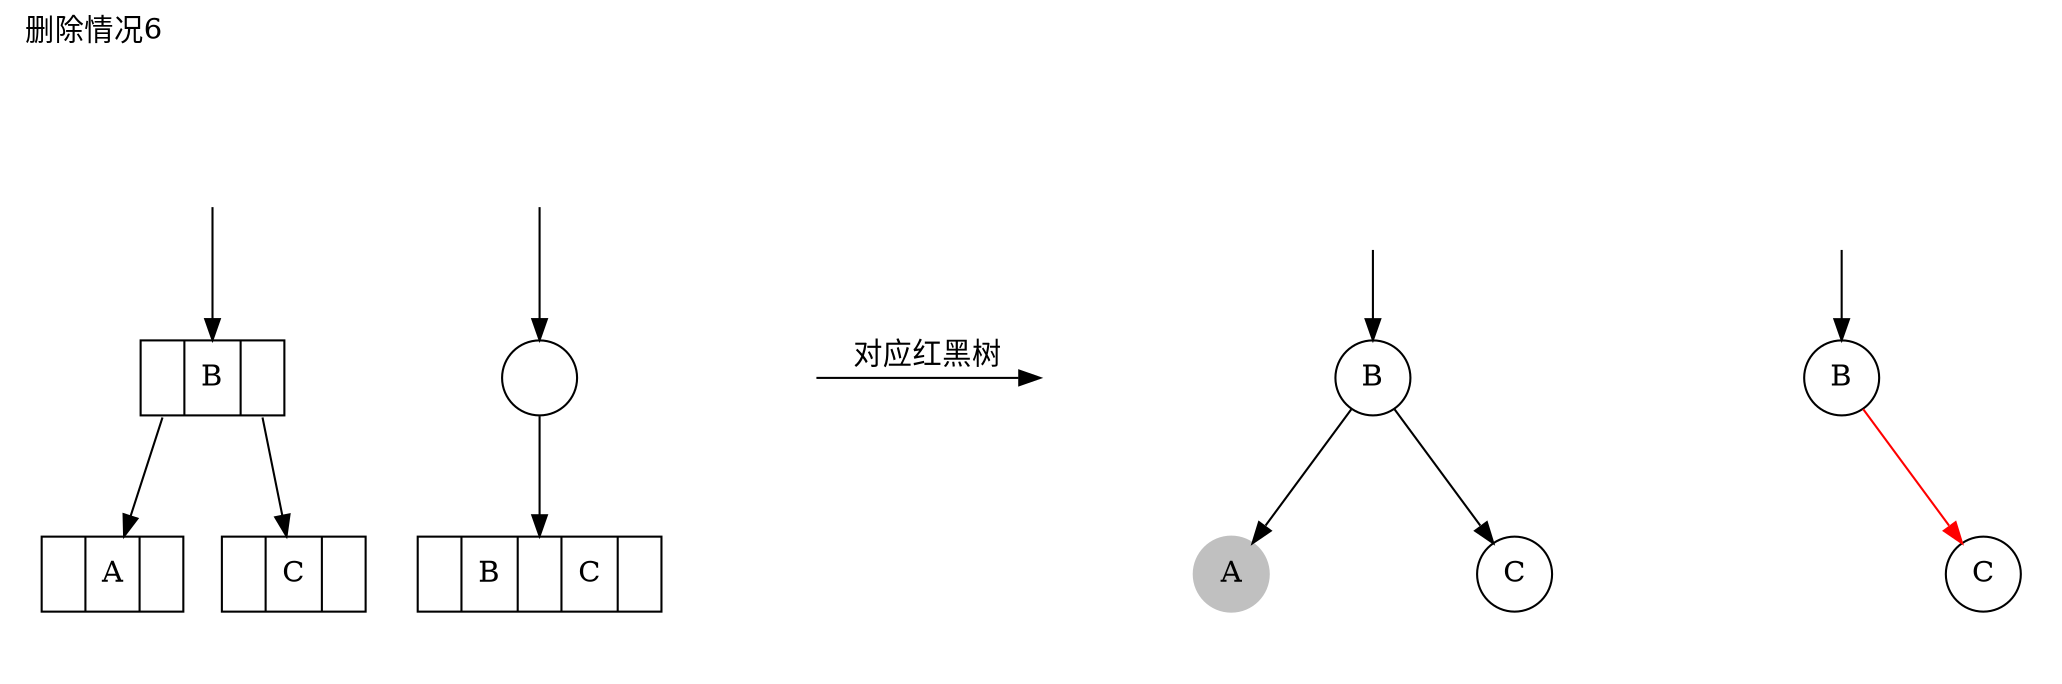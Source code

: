 digraph g{
label="删除情况6";
labeljust=l;
labelloc=t;
splines=line;

subgraph cluster_1{
label="";
node[shape=record];
penwidth=0;
n1_0[style=invis];
n1_1[label="<f1> | B | <f2>"];
n1_2[label="<f1> | A | <f2>"];
n1_3[label="<f1> | C | <f2>"];
n1_0->n1_1;
n1_1:f1->n1_2;
n1_1:f2->n1_3;
}

subgraph cluster_2{
label="";
node[shape=record];
penwidth=0;
n2_0[style=invis];
n2_1[label="", shape=circle];
n2_2[label="<f1> | B | <f2> | C | <f3>"];
n2_0->n2_1;
n2_1->n2_2;
}


subgraph cluster_t{
label="";
node[shape=circle];
penwidth=0;
t_0[style=invis];
t_1[style=invis];
t_2[style=invis];
t_0->t_1[style=invis];
t_0->t_2[style=invis];
t_1->t_2[label="对应红黑树", constraint=false, minlen=3];
//t_0[style=invis];
//t_1[label="", shape=triangle, orientation=-90, style=filled, color=green, height=0.4];
//t_0->t_1[style=invis];
}


subgraph cluster_3{
label="";
node[shape=circle];
penwidth=0;
n3_99[style=invis];
n3_0[label=B];
n3_1[label=A, style=filled, color=gray];
v3_1[style=invis];
n3_2[label=C];
n3_99->n3_0;
n3_0->n3_1;
n3_0->v3_1[style=invis];
n3_0->n3_2;
}

subgraph cluster_4{
label="";
node[shape=circle];
penwidth=0;
n4_99[style=invis];
//n4_98[label="", shape=box];
n4_0[label=B];
n4_1[style=invis];
v4_1[style=invis];
n4_2[label=C];

n4_99->n4_0;
//n4_98->n4_0;
n4_0->n4_1[style=invis];
n4_0->v4_1[style=invis];
n4_0->n4_2[color="red"];
}

}
